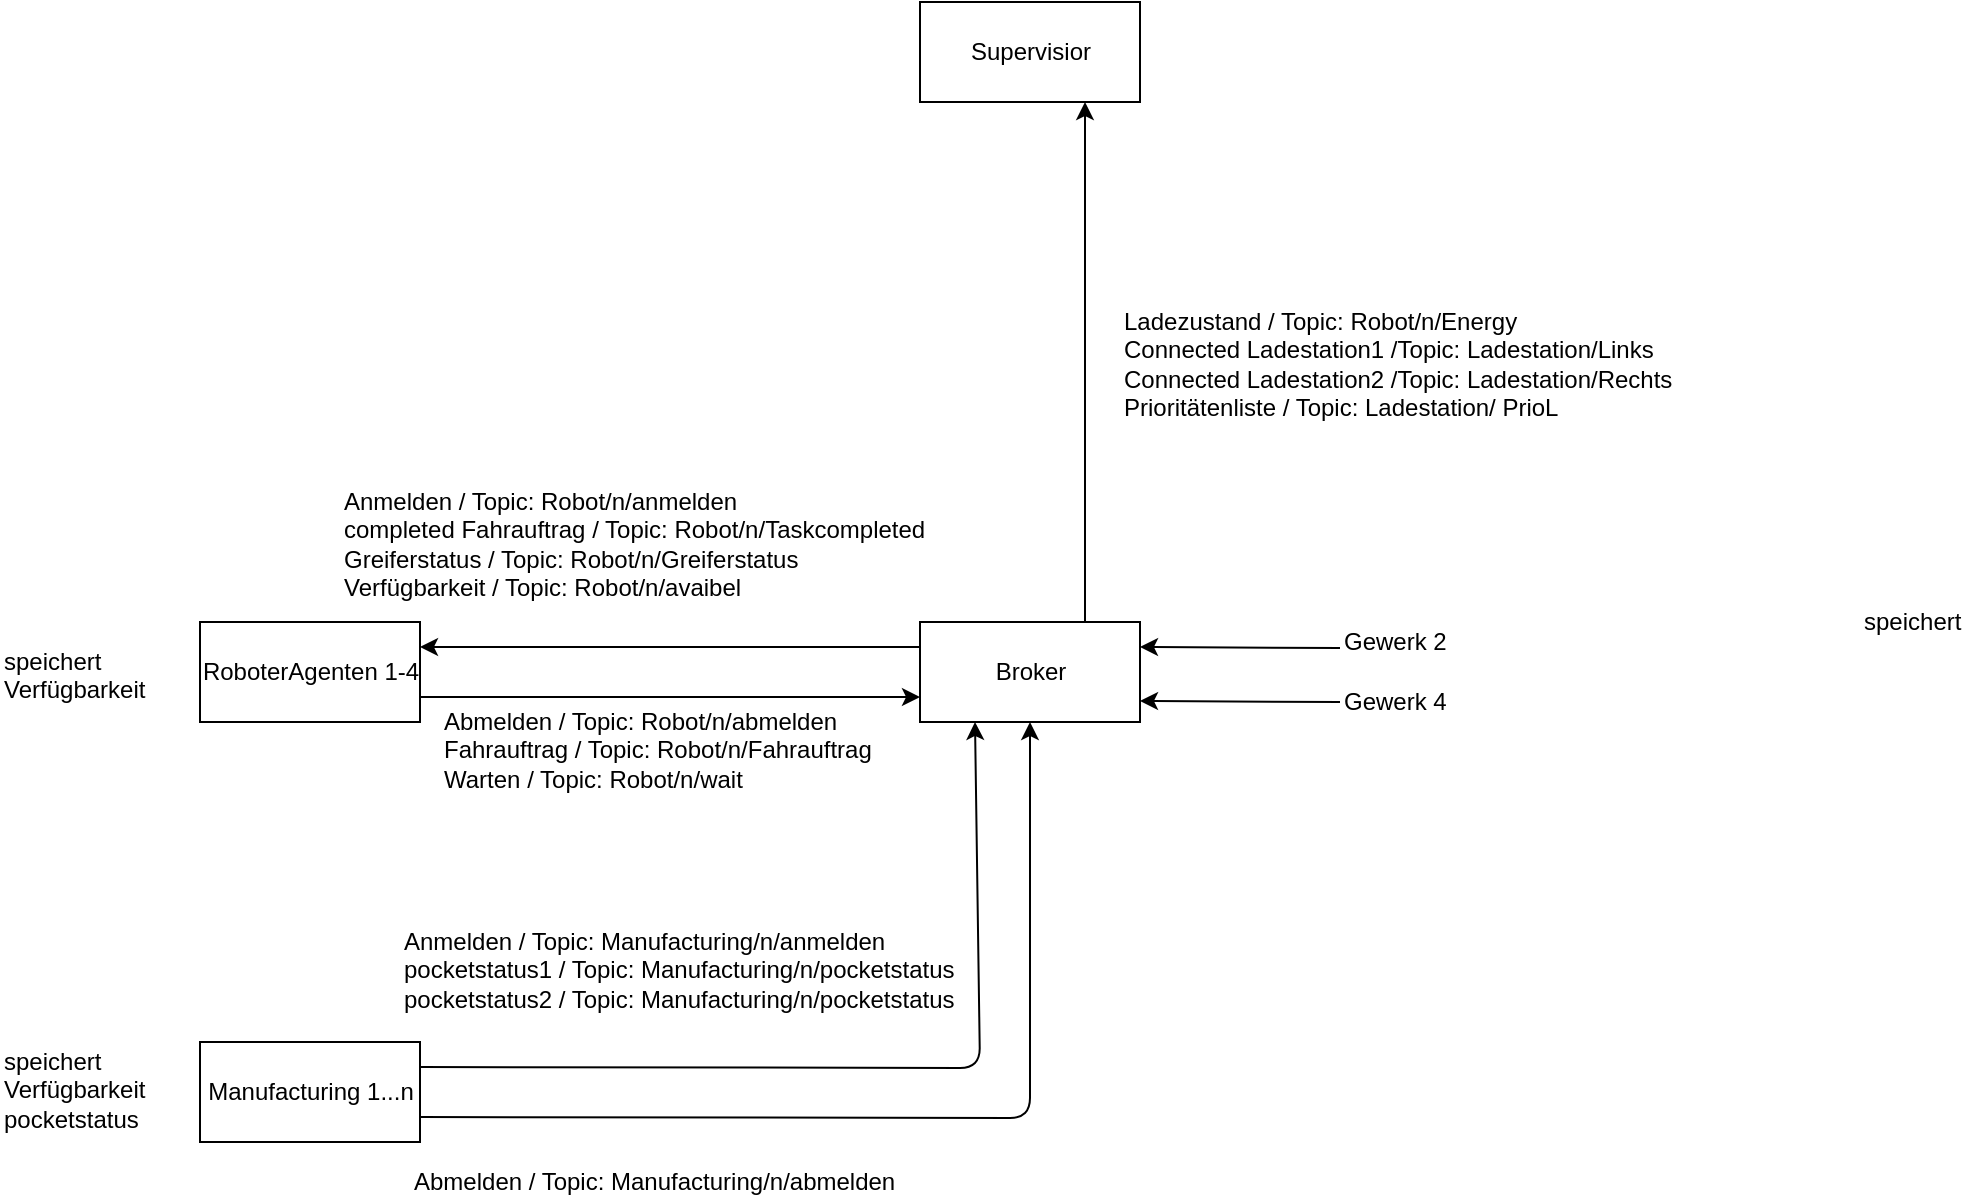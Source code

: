 <mxfile version="12.1.7" type="device" pages="1"><diagram id="kmDe9NFD31qdUYBbbpLA" name="Page-1"><mxGraphModel dx="1010" dy="1740" grid="1" gridSize="10" guides="1" tooltips="1" connect="1" arrows="1" fold="1" page="1" pageScale="1" pageWidth="827" pageHeight="1169" math="0" shadow="0"><root><mxCell id="0"/><mxCell id="1" parent="0"/><mxCell id="mfS7XcNiBthVHGFZbZ-3-1" value="RoboterAgenten 1-4" style="html=1;" parent="1" vertex="1"><mxGeometry x="120" y="40" width="110" height="50" as="geometry"/></mxCell><mxCell id="mfS7XcNiBthVHGFZbZ-3-2" value="Broker" style="html=1;" parent="1" vertex="1"><mxGeometry x="480" y="40" width="110" height="50" as="geometry"/></mxCell><mxCell id="mfS7XcNiBthVHGFZbZ-3-5" value="" style="endArrow=classic;html=1;exitX=0;exitY=0.25;exitDx=0;exitDy=0;entryX=1;entryY=0.25;entryDx=0;entryDy=0;startArrow=none;startFill=0;" parent="1" source="mfS7XcNiBthVHGFZbZ-3-2" target="mfS7XcNiBthVHGFZbZ-3-1" edge="1"><mxGeometry width="50" height="50" relative="1" as="geometry"><mxPoint x="120" y="160" as="sourcePoint"/><mxPoint x="170" y="110" as="targetPoint"/></mxGeometry></mxCell><mxCell id="mfS7XcNiBthVHGFZbZ-3-8" value="Anmelden / Topic: Robot/n/anmelden&lt;br&gt;completed Fahrauftrag / Topic: Robot/n/Taskcompleted&lt;br&gt;Greiferstatus / Topic: Robot/n/Greiferstatus&lt;br&gt;Verfügbarkeit / Topic: Robot/n/avaibel" style="text;html=1;resizable=0;points=[];autosize=1;align=left;verticalAlign=top;spacingTop=-4;" parent="1" vertex="1"><mxGeometry x="190" y="-30" width="310" height="60" as="geometry"/></mxCell><mxCell id="mfS7XcNiBthVHGFZbZ-3-9" value="" style="endArrow=classic;html=1;exitX=1;exitY=0.75;exitDx=0;exitDy=0;entryX=0;entryY=0.75;entryDx=0;entryDy=0;startArrow=none;startFill=0;" parent="1" source="mfS7XcNiBthVHGFZbZ-3-1" target="mfS7XcNiBthVHGFZbZ-3-2" edge="1"><mxGeometry width="50" height="50" relative="1" as="geometry"><mxPoint x="490" y="62.5" as="sourcePoint"/><mxPoint x="240" y="62.5" as="targetPoint"/></mxGeometry></mxCell><mxCell id="mfS7XcNiBthVHGFZbZ-3-10" value="Abmelden / Topic: Robot/n/abmelden&lt;br&gt;Fahrauftrag / Topic: Robot/n/Fahrauftrag&lt;br&gt;Warten / Topic: Robot/n/wait" style="text;html=1;resizable=0;points=[];autosize=1;align=left;verticalAlign=top;spacingTop=-4;" parent="1" vertex="1"><mxGeometry x="240" y="80" width="230" height="40" as="geometry"/></mxCell><mxCell id="mfS7XcNiBthVHGFZbZ-3-11" value="speichert&lt;br&gt;Verfügbarkeit" style="text;html=1;resizable=0;points=[];autosize=1;align=left;verticalAlign=top;spacingTop=-4;" parent="1" vertex="1"><mxGeometry x="20" y="50" width="90" height="30" as="geometry"/></mxCell><mxCell id="mfS7XcNiBthVHGFZbZ-3-12" value="Manufacturing 1...n" style="html=1;" parent="1" vertex="1"><mxGeometry x="120" y="250" width="110" height="50" as="geometry"/></mxCell><mxCell id="mfS7XcNiBthVHGFZbZ-3-13" value="" style="endArrow=classic;html=1;entryX=0.25;entryY=1;entryDx=0;entryDy=0;exitX=1;exitY=0.25;exitDx=0;exitDy=0;" parent="1" source="mfS7XcNiBthVHGFZbZ-3-12" target="mfS7XcNiBthVHGFZbZ-3-2" edge="1"><mxGeometry width="50" height="50" relative="1" as="geometry"><mxPoint x="20" y="290" as="sourcePoint"/><mxPoint x="70" y="240" as="targetPoint"/><Array as="points"><mxPoint x="510" y="263"/></Array></mxGeometry></mxCell><mxCell id="mfS7XcNiBthVHGFZbZ-3-14" value="" style="endArrow=classic;html=1;entryX=0.5;entryY=1;entryDx=0;entryDy=0;exitX=1;exitY=0.75;exitDx=0;exitDy=0;" parent="1" source="mfS7XcNiBthVHGFZbZ-3-12" target="mfS7XcNiBthVHGFZbZ-3-2" edge="1"><mxGeometry width="50" height="50" relative="1" as="geometry"><mxPoint x="240" y="192.5" as="sourcePoint"/><mxPoint x="517.5" y="100" as="targetPoint"/><Array as="points"><mxPoint x="535" y="288"/></Array></mxGeometry></mxCell><mxCell id="mfS7XcNiBthVHGFZbZ-3-15" value="speichert&lt;br&gt;Verfügbarkeit&lt;br&gt;pocketstatus" style="text;html=1;resizable=0;points=[];autosize=1;align=left;verticalAlign=top;spacingTop=-4;" parent="1" vertex="1"><mxGeometry x="20" y="250" width="90" height="40" as="geometry"/></mxCell><mxCell id="mfS7XcNiBthVHGFZbZ-3-16" value="Anmelden / Topic:&amp;nbsp;&lt;span style=&quot;text-align: center&quot;&gt;Manufacturing&lt;/span&gt;/n/anmelden&lt;br&gt;pocketstatus1 / Topic:&amp;nbsp;&lt;span style=&quot;text-align: center&quot;&gt;Manufacturing&lt;/span&gt;/n/pocketstatus&lt;br&gt;pocketstatus2 / Topic:&amp;nbsp;&lt;span style=&quot;text-align: center&quot;&gt;Manufacturing&lt;/span&gt;/n/pocketstatus" style="text;html=1;resizable=0;points=[];autosize=1;align=left;verticalAlign=top;spacingTop=-4;" parent="1" vertex="1"><mxGeometry x="220" y="190" width="290" height="40" as="geometry"/></mxCell><mxCell id="mfS7XcNiBthVHGFZbZ-3-19" value="Abmelden / Topic:&amp;nbsp;&lt;span style=&quot;text-align: center&quot;&gt;Manufacturing&lt;/span&gt;/n/abmelden&lt;br&gt;" style="text;html=1;resizable=0;points=[];autosize=1;align=left;verticalAlign=top;spacingTop=-4;" parent="1" vertex="1"><mxGeometry x="225" y="310" width="260" height="20" as="geometry"/></mxCell><mxCell id="mfS7XcNiBthVHGFZbZ-3-22" value="speichert" style="text;html=1;resizable=0;points=[];autosize=1;align=left;verticalAlign=top;spacingTop=-4;" parent="1" vertex="1"><mxGeometry x="950" y="30" width="60" height="20" as="geometry"/></mxCell><mxCell id="mfS7XcNiBthVHGFZbZ-3-23" value="Supervisior" style="html=1;" parent="1" vertex="1"><mxGeometry x="480" y="-270" width="110" height="50" as="geometry"/></mxCell><mxCell id="mfS7XcNiBthVHGFZbZ-3-25" value="" style="endArrow=classic;html=1;entryX=0.75;entryY=1;entryDx=0;entryDy=0;exitX=0.75;exitY=0;exitDx=0;exitDy=0;" parent="1" source="mfS7XcNiBthVHGFZbZ-3-2" target="mfS7XcNiBthVHGFZbZ-3-23" edge="1"><mxGeometry width="50" height="50" relative="1" as="geometry"><mxPoint x="517.5" y="-120" as="sourcePoint"/><mxPoint x="517.5" y="50" as="targetPoint"/></mxGeometry></mxCell><mxCell id="mfS7XcNiBthVHGFZbZ-3-26" value="Ladezustand / Topic: Robot/n/Energy&lt;br&gt;Connected Ladestation1 /Topic: Ladestation/Links&lt;br&gt;Connected Ladestation2 /Topic: Ladestation/Rechts&lt;br&gt;Prioritätenliste / Topic: Ladestation/ PrioL" style="text;html=1;resizable=0;points=[];autosize=1;align=left;verticalAlign=top;spacingTop=-4;" parent="1" vertex="1"><mxGeometry x="580" y="-120" width="290" height="60" as="geometry"/></mxCell><mxCell id="mfS7XcNiBthVHGFZbZ-3-27" value="" style="endArrow=classic;html=1;entryX=1;entryY=0.25;entryDx=0;entryDy=0;" parent="1" target="mfS7XcNiBthVHGFZbZ-3-2" edge="1"><mxGeometry width="50" height="50" relative="1" as="geometry"><mxPoint x="690" y="53" as="sourcePoint"/><mxPoint x="70" y="350" as="targetPoint"/></mxGeometry></mxCell><mxCell id="mfS7XcNiBthVHGFZbZ-3-28" value="" style="endArrow=classic;html=1;entryX=1;entryY=0.25;entryDx=0;entryDy=0;" parent="1" edge="1"><mxGeometry width="50" height="50" relative="1" as="geometry"><mxPoint x="690" y="80" as="sourcePoint"/><mxPoint x="590" y="79.5" as="targetPoint"/></mxGeometry></mxCell><mxCell id="mfS7XcNiBthVHGFZbZ-3-29" value="Gewerk 2&lt;br&gt;" style="text;html=1;resizable=0;points=[];autosize=1;align=left;verticalAlign=top;spacingTop=-4;" parent="1" vertex="1"><mxGeometry x="690" y="40" width="70" height="20" as="geometry"/></mxCell><mxCell id="mfS7XcNiBthVHGFZbZ-3-33" value="Gewerk 4" style="text;html=1;resizable=0;points=[];autosize=1;align=left;verticalAlign=top;spacingTop=-4;" parent="1" vertex="1"><mxGeometry x="690" y="70" width="70" height="20" as="geometry"/></mxCell></root></mxGraphModel></diagram></mxfile>
